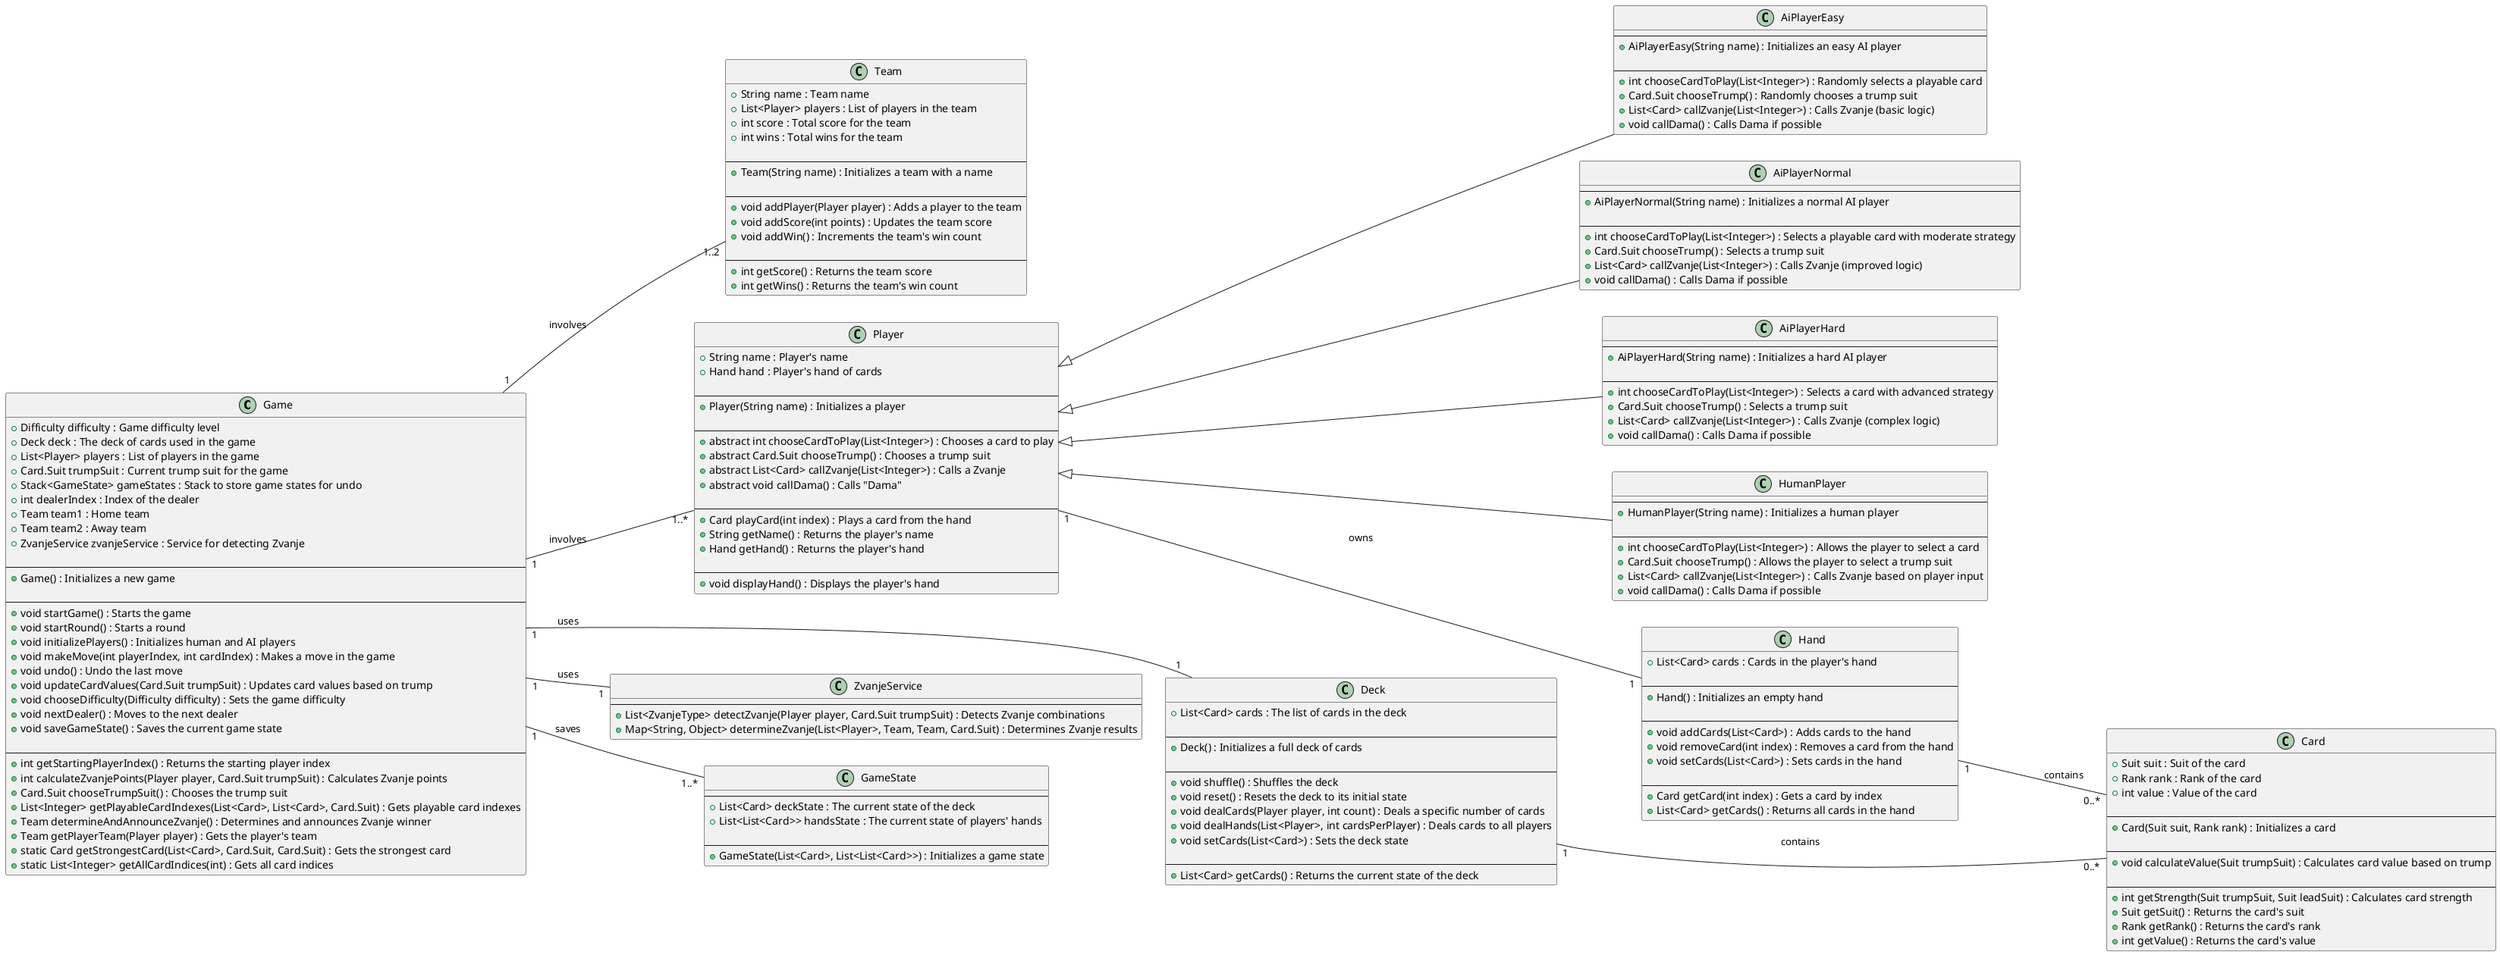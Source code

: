 @startuml
left to right direction

class Game {
    ' Attributes
    + Difficulty difficulty : Game difficulty level
    + Deck deck : The deck of cards used in the game
    + List<Player> players : List of players in the game
    + Card.Suit trumpSuit : Current trump suit for the game
    + Stack<GameState> gameStates : Stack to store game states for undo
    + int dealerIndex : Index of the dealer
    + Team team1 : Home team
    + Team team2 : Away team
    + ZvanjeService zvanjeService : Service for detecting Zvanje

    ---
    ' Constructor
    + Game() : Initializes a new game

    ---
    ' Void Methods
    + void startGame() : Starts the game
    + void startRound() : Starts a round
    + void initializePlayers() : Initializes human and AI players
    + void makeMove(int playerIndex, int cardIndex) : Makes a move in the game
    + void undo() : Undo the last move
    + void updateCardValues(Card.Suit trumpSuit) : Updates card values based on trump
    + void chooseDifficulty(Difficulty difficulty) : Sets the game difficulty
    + void nextDealer() : Moves to the next dealer
    + void saveGameState() : Saves the current game state

    ---
    ' Non-void Methods
    + int getStartingPlayerIndex() : Returns the starting player index
    + int calculateZvanjePoints(Player player, Card.Suit trumpSuit) : Calculates Zvanje points
    + Card.Suit chooseTrumpSuit() : Chooses the trump suit
    + List<Integer> getPlayableCardIndexes(List<Card>, List<Card>, Card.Suit) : Gets playable card indexes
    + Team determineAndAnnounceZvanje() : Determines and announces Zvanje winner
    + Team getPlayerTeam(Player player) : Gets the player's team
    + static Card getStrongestCard(List<Card>, Card.Suit, Card.Suit) : Gets the strongest card
    + static List<Integer> getAllCardIndices(int) : Gets all card indices
}

class Team {
    ' Attributes
    + String name : Team name
    + List<Player> players : List of players in the team
    + int score : Total score for the team
    + int wins : Total wins for the team

    ---
    ' Constructor
    + Team(String name) : Initializes a team with a name

    ---
    ' Void Methods
    + void addPlayer(Player player) : Adds a player to the team
    + void addScore(int points) : Updates the team score
    + void addWin() : Increments the team's win count

    ---
    ' Non-void Methods
    + int getScore() : Returns the team score
    + int getWins() : Returns the team's win count
}

class Player {
    ' Attributes
    + String name : Player's name
    + Hand hand : Player's hand of cards

    ---
    ' Constructor
    + Player(String name) : Initializes a player

    ---
    ' Abstract Methods
    + abstract int chooseCardToPlay(List<Integer>) : Chooses a card to play
    + abstract Card.Suit chooseTrump() : Chooses a trump suit
    + abstract List<Card> callZvanje(List<Integer>) : Calls a Zvanje
    + abstract void callDama() : Calls "Dama"

    ---
    ' Non-void Methods
    + Card playCard(int index) : Plays a card from the hand
    + String getName() : Returns the player's name
    + Hand getHand() : Returns the player's hand

    ---
    ' Void Methods
    + void displayHand() : Displays the player's hand
}

class AiPlayerEasy {
    ---
    ' Constructor
    + AiPlayerEasy(String name) : Initializes an easy AI player

    ---
    ' Override Methods
    + int chooseCardToPlay(List<Integer>) : Randomly selects a playable card
    + Card.Suit chooseTrump() : Randomly chooses a trump suit
    + List<Card> callZvanje(List<Integer>) : Calls Zvanje (basic logic)
    + void callDama() : Calls Dama if possible
}

class AiPlayerNormal {
    ---
    ' Constructor
    + AiPlayerNormal(String name) : Initializes a normal AI player

    ---
    ' Override Methods
    + int chooseCardToPlay(List<Integer>) : Selects a playable card with moderate strategy
    + Card.Suit chooseTrump() : Selects a trump suit
    + List<Card> callZvanje(List<Integer>) : Calls Zvanje (improved logic)
    + void callDama() : Calls Dama if possible
}

class AiPlayerHard {
    ---
    ' Constructor
    + AiPlayerHard(String name) : Initializes a hard AI player

    ---
    ' Override Methods
    + int chooseCardToPlay(List<Integer>) : Selects a card with advanced strategy
    + Card.Suit chooseTrump() : Selects a trump suit
    + List<Card> callZvanje(List<Integer>) : Calls Zvanje (complex logic)
    + void callDama() : Calls Dama if possible
}

class HumanPlayer {
    ---
    ' Constructor
    + HumanPlayer(String name) : Initializes a human player

    ---
    ' Override Methods
    + int chooseCardToPlay(List<Integer>) : Allows the player to select a card
    + Card.Suit chooseTrump() : Allows the player to select a trump suit
    + List<Card> callZvanje(List<Integer>) : Calls Zvanje based on player input
    + void callDama() : Calls Dama if possible
}

class Card {
    ' Attributes
    + Suit suit : Suit of the card
    + Rank rank : Rank of the card
    + int value : Value of the card

    ---
    ' Constructor
    + Card(Suit suit, Rank rank) : Initializes a card

    ---
    ' Void Methods
    + void calculateValue(Suit trumpSuit) : Calculates card value based on trump

    ---
    ' Non-void Methods
    + int getStrength(Suit trumpSuit, Suit leadSuit) : Calculates card strength
    + Suit getSuit() : Returns the card's suit
    + Rank getRank() : Returns the card's rank
    + int getValue() : Returns the card's value
}

class Deck {
    ' Attributes
    + List<Card> cards : The list of cards in the deck

    ---
    ' Constructor
    + Deck() : Initializes a full deck of cards

    ---
    ' Void Methods
    + void shuffle() : Shuffles the deck
    + void reset() : Resets the deck to its initial state
    + void dealCards(Player player, int count) : Deals a specific number of cards
    + void dealHands(List<Player>, int cardsPerPlayer) : Deals cards to all players
    + void setCards(List<Card>) : Sets the deck state

    ---
    ' Non-void Methods
    + List<Card> getCards() : Returns the current state of the deck
}

class Hand {
    ' Attributes
    + List<Card> cards : Cards in the player's hand

    ---
    ' Constructor
    + Hand() : Initializes an empty hand

    ---
    ' Void Methods
    + void addCards(List<Card>) : Adds cards to the hand
    + void removeCard(int index) : Removes a card from the hand
    + void setCards(List<Card>) : Sets cards in the hand

    ---
    ' Non-void Methods
    + Card getCard(int index) : Gets a card by index
    + List<Card> getCards() : Returns all cards in the hand
}

class ZvanjeService {
    ---
    ' Non-void Methods
    + List<ZvanjeType> detectZvanje(Player player, Card.Suit trumpSuit) : Detects Zvanje combinations
    + Map<String, Object> determineZvanje(List<Player>, Team, Team, Card.Suit) : Determines Zvanje results
}

class GameState {
    ---
    ' Attributes
    + List<Card> deckState : The current state of the deck
    + List<List<Card>> handsState : The current state of players' hands

    ---
    ' Constructor
    + GameState(List<Card>, List<List<Card>>) : Initializes a game state
}

' Relationships
Game "1" -- "1..2" Team : involves
Game "1" -- "1" Deck : uses
Game "1" -- "1..*" Player : involves
Game "1" -- "1" ZvanjeService : uses
Game "1" -- "1..*" GameState : saves
Player "1" -- "1" Hand : owns
Deck "1" -- "0..*" Card : contains
Hand "1" -- "0..*" Card : contains
Player <|-- HumanPlayer
Player <|-- AiPlayerEasy
Player <|-- AiPlayerNormal
Player <|-- AiPlayerHard
@enduml
